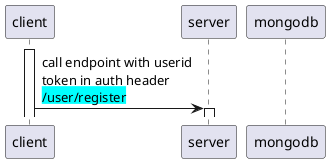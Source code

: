 @startuml
'https://plantuml.com/sequence-diagram

participant client
participant server
participant mongodb

activate client
    client -> server : call endpoint with userid\ntoken in auth header\n<back:cyan>/user/register
    activate server

@enduml